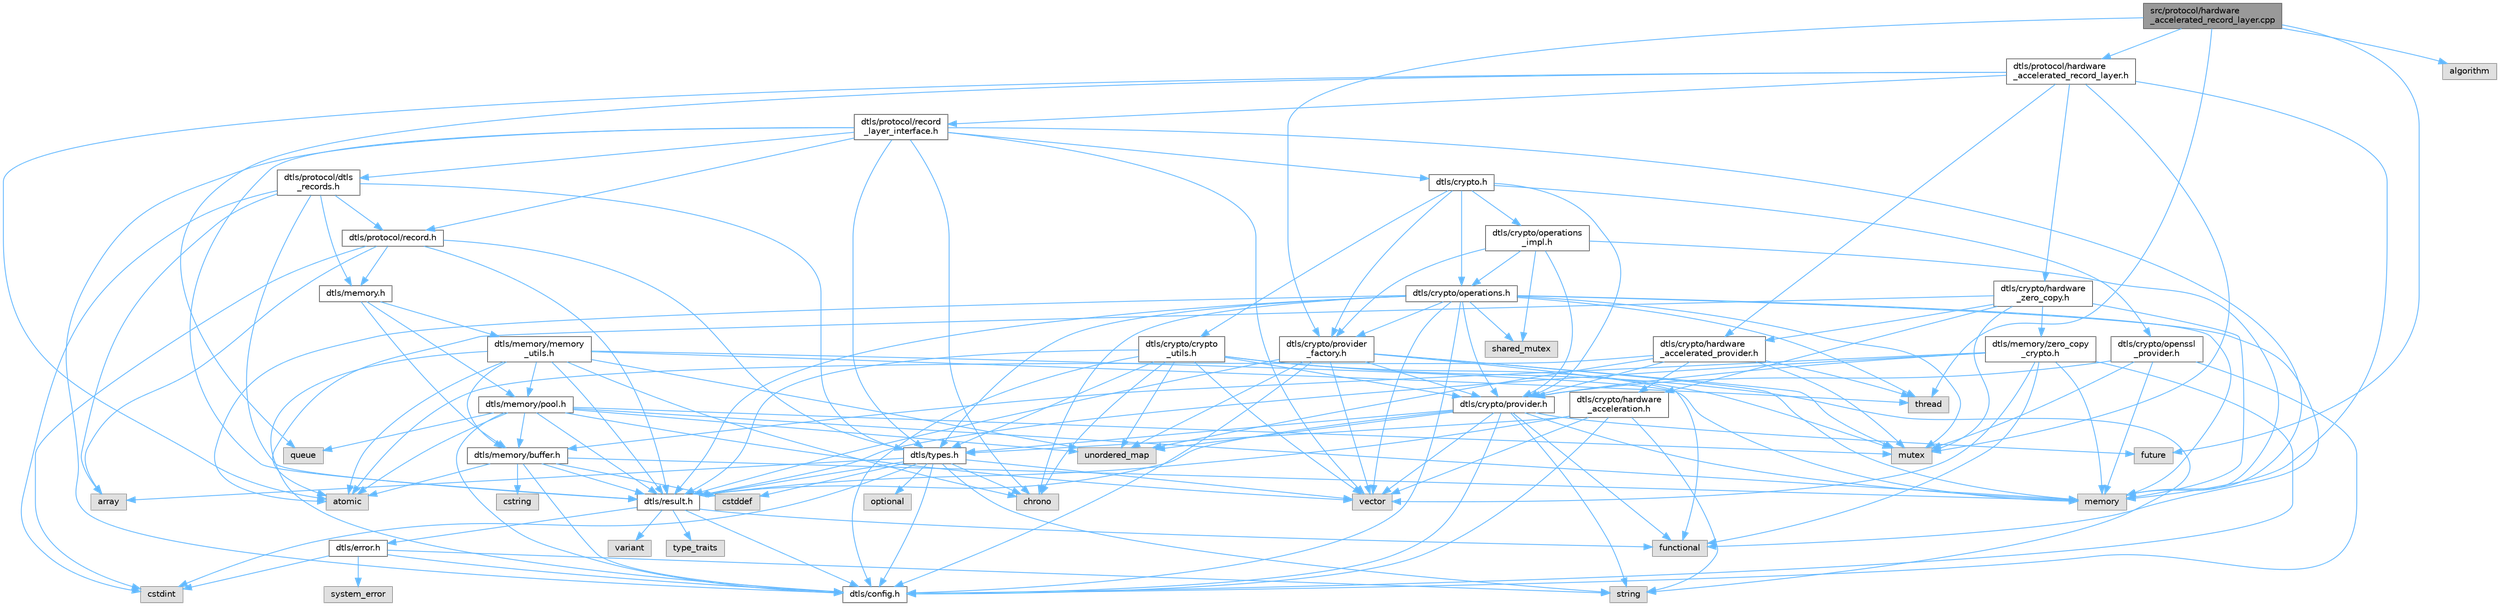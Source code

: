 digraph "src/protocol/hardware_accelerated_record_layer.cpp"
{
 // LATEX_PDF_SIZE
  bgcolor="transparent";
  edge [fontname=Helvetica,fontsize=10,labelfontname=Helvetica,labelfontsize=10];
  node [fontname=Helvetica,fontsize=10,shape=box,height=0.2,width=0.4];
  Node1 [id="Node000001",label="src/protocol/hardware\l_accelerated_record_layer.cpp",height=0.2,width=0.4,color="gray40", fillcolor="grey60", style="filled", fontcolor="black",tooltip=" "];
  Node1 -> Node2 [id="edge1_Node000001_Node000002",color="steelblue1",style="solid",tooltip=" "];
  Node2 [id="Node000002",label="dtls/protocol/hardware\l_accelerated_record_layer.h",height=0.2,width=0.4,color="grey40", fillcolor="white", style="filled",URL="$hardware__accelerated__record__layer_8h.html",tooltip=" "];
  Node2 -> Node3 [id="edge2_Node000002_Node000003",color="steelblue1",style="solid",tooltip=" "];
  Node3 [id="Node000003",label="dtls/protocol/record\l_layer_interface.h",height=0.2,width=0.4,color="grey40", fillcolor="white", style="filled",URL="$record__layer__interface_8h.html",tooltip=" "];
  Node3 -> Node4 [id="edge3_Node000003_Node000004",color="steelblue1",style="solid",tooltip=" "];
  Node4 [id="Node000004",label="dtls/config.h",height=0.2,width=0.4,color="grey40", fillcolor="white", style="filled",URL="$config_8h.html",tooltip=" "];
  Node3 -> Node5 [id="edge4_Node000003_Node000005",color="steelblue1",style="solid",tooltip=" "];
  Node5 [id="Node000005",label="dtls/types.h",height=0.2,width=0.4,color="grey40", fillcolor="white", style="filled",URL="$types_8h.html",tooltip="Core DTLS v1.3 Protocol Types and Constants."];
  Node5 -> Node4 [id="edge5_Node000005_Node000004",color="steelblue1",style="solid",tooltip=" "];
  Node5 -> Node6 [id="edge6_Node000005_Node000006",color="steelblue1",style="solid",tooltip=" "];
  Node6 [id="Node000006",label="dtls/result.h",height=0.2,width=0.4,color="grey40", fillcolor="white", style="filled",URL="$result_8h.html",tooltip=" "];
  Node6 -> Node4 [id="edge7_Node000006_Node000004",color="steelblue1",style="solid",tooltip=" "];
  Node6 -> Node7 [id="edge8_Node000006_Node000007",color="steelblue1",style="solid",tooltip=" "];
  Node7 [id="Node000007",label="dtls/error.h",height=0.2,width=0.4,color="grey40", fillcolor="white", style="filled",URL="$error_8h.html",tooltip=" "];
  Node7 -> Node4 [id="edge9_Node000007_Node000004",color="steelblue1",style="solid",tooltip=" "];
  Node7 -> Node8 [id="edge10_Node000007_Node000008",color="steelblue1",style="solid",tooltip=" "];
  Node8 [id="Node000008",label="system_error",height=0.2,width=0.4,color="grey60", fillcolor="#E0E0E0", style="filled",tooltip=" "];
  Node7 -> Node9 [id="edge11_Node000007_Node000009",color="steelblue1",style="solid",tooltip=" "];
  Node9 [id="Node000009",label="string",height=0.2,width=0.4,color="grey60", fillcolor="#E0E0E0", style="filled",tooltip=" "];
  Node7 -> Node10 [id="edge12_Node000007_Node000010",color="steelblue1",style="solid",tooltip=" "];
  Node10 [id="Node000010",label="cstdint",height=0.2,width=0.4,color="grey60", fillcolor="#E0E0E0", style="filled",tooltip=" "];
  Node6 -> Node11 [id="edge13_Node000006_Node000011",color="steelblue1",style="solid",tooltip=" "];
  Node11 [id="Node000011",label="variant",height=0.2,width=0.4,color="grey60", fillcolor="#E0E0E0", style="filled",tooltip=" "];
  Node6 -> Node12 [id="edge14_Node000006_Node000012",color="steelblue1",style="solid",tooltip=" "];
  Node12 [id="Node000012",label="functional",height=0.2,width=0.4,color="grey60", fillcolor="#E0E0E0", style="filled",tooltip=" "];
  Node6 -> Node13 [id="edge15_Node000006_Node000013",color="steelblue1",style="solid",tooltip=" "];
  Node13 [id="Node000013",label="type_traits",height=0.2,width=0.4,color="grey60", fillcolor="#E0E0E0", style="filled",tooltip=" "];
  Node5 -> Node10 [id="edge16_Node000005_Node000010",color="steelblue1",style="solid",tooltip=" "];
  Node5 -> Node14 [id="edge17_Node000005_Node000014",color="steelblue1",style="solid",tooltip=" "];
  Node14 [id="Node000014",label="cstddef",height=0.2,width=0.4,color="grey60", fillcolor="#E0E0E0", style="filled",tooltip=" "];
  Node5 -> Node15 [id="edge18_Node000005_Node000015",color="steelblue1",style="solid",tooltip=" "];
  Node15 [id="Node000015",label="array",height=0.2,width=0.4,color="grey60", fillcolor="#E0E0E0", style="filled",tooltip=" "];
  Node5 -> Node16 [id="edge19_Node000005_Node000016",color="steelblue1",style="solid",tooltip=" "];
  Node16 [id="Node000016",label="vector",height=0.2,width=0.4,color="grey60", fillcolor="#E0E0E0", style="filled",tooltip=" "];
  Node5 -> Node9 [id="edge20_Node000005_Node000009",color="steelblue1",style="solid",tooltip=" "];
  Node5 -> Node17 [id="edge21_Node000005_Node000017",color="steelblue1",style="solid",tooltip=" "];
  Node17 [id="Node000017",label="chrono",height=0.2,width=0.4,color="grey60", fillcolor="#E0E0E0", style="filled",tooltip=" "];
  Node5 -> Node18 [id="edge22_Node000005_Node000018",color="steelblue1",style="solid",tooltip=" "];
  Node18 [id="Node000018",label="optional",height=0.2,width=0.4,color="grey60", fillcolor="#E0E0E0", style="filled",tooltip=" "];
  Node3 -> Node6 [id="edge23_Node000003_Node000006",color="steelblue1",style="solid",tooltip=" "];
  Node3 -> Node19 [id="edge24_Node000003_Node000019",color="steelblue1",style="solid",tooltip=" "];
  Node19 [id="Node000019",label="dtls/protocol/record.h",height=0.2,width=0.4,color="grey40", fillcolor="white", style="filled",URL="$record_8h.html",tooltip=" "];
  Node19 -> Node5 [id="edge25_Node000019_Node000005",color="steelblue1",style="solid",tooltip=" "];
  Node19 -> Node6 [id="edge26_Node000019_Node000006",color="steelblue1",style="solid",tooltip=" "];
  Node19 -> Node20 [id="edge27_Node000019_Node000020",color="steelblue1",style="solid",tooltip=" "];
  Node20 [id="Node000020",label="dtls/memory.h",height=0.2,width=0.4,color="grey40", fillcolor="white", style="filled",URL="$memory_8h.html",tooltip=" "];
  Node20 -> Node21 [id="edge28_Node000020_Node000021",color="steelblue1",style="solid",tooltip=" "];
  Node21 [id="Node000021",label="dtls/memory/buffer.h",height=0.2,width=0.4,color="grey40", fillcolor="white", style="filled",URL="$buffer_8h.html",tooltip=" "];
  Node21 -> Node4 [id="edge29_Node000021_Node000004",color="steelblue1",style="solid",tooltip=" "];
  Node21 -> Node6 [id="edge30_Node000021_Node000006",color="steelblue1",style="solid",tooltip=" "];
  Node21 -> Node22 [id="edge31_Node000021_Node000022",color="steelblue1",style="solid",tooltip=" "];
  Node22 [id="Node000022",label="memory",height=0.2,width=0.4,color="grey60", fillcolor="#E0E0E0", style="filled",tooltip=" "];
  Node21 -> Node14 [id="edge32_Node000021_Node000014",color="steelblue1",style="solid",tooltip=" "];
  Node21 -> Node23 [id="edge33_Node000021_Node000023",color="steelblue1",style="solid",tooltip=" "];
  Node23 [id="Node000023",label="cstring",height=0.2,width=0.4,color="grey60", fillcolor="#E0E0E0", style="filled",tooltip=" "];
  Node21 -> Node24 [id="edge34_Node000021_Node000024",color="steelblue1",style="solid",tooltip=" "];
  Node24 [id="Node000024",label="atomic",height=0.2,width=0.4,color="grey60", fillcolor="#E0E0E0", style="filled",tooltip=" "];
  Node20 -> Node25 [id="edge35_Node000020_Node000025",color="steelblue1",style="solid",tooltip=" "];
  Node25 [id="Node000025",label="dtls/memory/pool.h",height=0.2,width=0.4,color="grey40", fillcolor="white", style="filled",URL="$pool_8h.html",tooltip=" "];
  Node25 -> Node4 [id="edge36_Node000025_Node000004",color="steelblue1",style="solid",tooltip=" "];
  Node25 -> Node6 [id="edge37_Node000025_Node000006",color="steelblue1",style="solid",tooltip=" "];
  Node25 -> Node21 [id="edge38_Node000025_Node000021",color="steelblue1",style="solid",tooltip=" "];
  Node25 -> Node22 [id="edge39_Node000025_Node000022",color="steelblue1",style="solid",tooltip=" "];
  Node25 -> Node26 [id="edge40_Node000025_Node000026",color="steelblue1",style="solid",tooltip=" "];
  Node26 [id="Node000026",label="queue",height=0.2,width=0.4,color="grey60", fillcolor="#E0E0E0", style="filled",tooltip=" "];
  Node25 -> Node27 [id="edge41_Node000025_Node000027",color="steelblue1",style="solid",tooltip=" "];
  Node27 [id="Node000027",label="mutex",height=0.2,width=0.4,color="grey60", fillcolor="#E0E0E0", style="filled",tooltip=" "];
  Node25 -> Node24 [id="edge42_Node000025_Node000024",color="steelblue1",style="solid",tooltip=" "];
  Node25 -> Node16 [id="edge43_Node000025_Node000016",color="steelblue1",style="solid",tooltip=" "];
  Node25 -> Node28 [id="edge44_Node000025_Node000028",color="steelblue1",style="solid",tooltip=" "];
  Node28 [id="Node000028",label="unordered_map",height=0.2,width=0.4,color="grey60", fillcolor="#E0E0E0", style="filled",tooltip=" "];
  Node20 -> Node29 [id="edge45_Node000020_Node000029",color="steelblue1",style="solid",tooltip=" "];
  Node29 [id="Node000029",label="dtls/memory/memory\l_utils.h",height=0.2,width=0.4,color="grey40", fillcolor="white", style="filled",URL="$memory__utils_8h.html",tooltip=" "];
  Node29 -> Node4 [id="edge46_Node000029_Node000004",color="steelblue1",style="solid",tooltip=" "];
  Node29 -> Node6 [id="edge47_Node000029_Node000006",color="steelblue1",style="solid",tooltip=" "];
  Node29 -> Node21 [id="edge48_Node000029_Node000021",color="steelblue1",style="solid",tooltip=" "];
  Node29 -> Node25 [id="edge49_Node000029_Node000025",color="steelblue1",style="solid",tooltip=" "];
  Node29 -> Node22 [id="edge50_Node000029_Node000022",color="steelblue1",style="solid",tooltip=" "];
  Node29 -> Node17 [id="edge51_Node000029_Node000017",color="steelblue1",style="solid",tooltip=" "];
  Node29 -> Node24 [id="edge52_Node000029_Node000024",color="steelblue1",style="solid",tooltip=" "];
  Node29 -> Node28 [id="edge53_Node000029_Node000028",color="steelblue1",style="solid",tooltip=" "];
  Node29 -> Node30 [id="edge54_Node000029_Node000030",color="steelblue1",style="solid",tooltip=" "];
  Node30 [id="Node000030",label="thread",height=0.2,width=0.4,color="grey60", fillcolor="#E0E0E0", style="filled",tooltip=" "];
  Node19 -> Node10 [id="edge55_Node000019_Node000010",color="steelblue1",style="solid",tooltip=" "];
  Node19 -> Node15 [id="edge56_Node000019_Node000015",color="steelblue1",style="solid",tooltip=" "];
  Node3 -> Node31 [id="edge57_Node000003_Node000031",color="steelblue1",style="solid",tooltip=" "];
  Node31 [id="Node000031",label="dtls/protocol/dtls\l_records.h",height=0.2,width=0.4,color="grey40", fillcolor="white", style="filled",URL="$dtls__records_8h.html",tooltip=" "];
  Node31 -> Node5 [id="edge58_Node000031_Node000005",color="steelblue1",style="solid",tooltip=" "];
  Node31 -> Node6 [id="edge59_Node000031_Node000006",color="steelblue1",style="solid",tooltip=" "];
  Node31 -> Node20 [id="edge60_Node000031_Node000020",color="steelblue1",style="solid",tooltip=" "];
  Node31 -> Node19 [id="edge61_Node000031_Node000019",color="steelblue1",style="solid",tooltip=" "];
  Node31 -> Node10 [id="edge62_Node000031_Node000010",color="steelblue1",style="solid",tooltip=" "];
  Node31 -> Node15 [id="edge63_Node000031_Node000015",color="steelblue1",style="solid",tooltip=" "];
  Node3 -> Node32 [id="edge64_Node000003_Node000032",color="steelblue1",style="solid",tooltip=" "];
  Node32 [id="Node000032",label="dtls/crypto.h",height=0.2,width=0.4,color="grey40", fillcolor="white", style="filled",URL="$crypto_8h.html",tooltip=" "];
  Node32 -> Node33 [id="edge65_Node000032_Node000033",color="steelblue1",style="solid",tooltip=" "];
  Node33 [id="Node000033",label="dtls/crypto/provider.h",height=0.2,width=0.4,color="grey40", fillcolor="white", style="filled",URL="$provider_8h.html",tooltip="DTLS v1.3 Cryptographic Provider Interface."];
  Node33 -> Node4 [id="edge66_Node000033_Node000004",color="steelblue1",style="solid",tooltip=" "];
  Node33 -> Node5 [id="edge67_Node000033_Node000005",color="steelblue1",style="solid",tooltip=" "];
  Node33 -> Node6 [id="edge68_Node000033_Node000006",color="steelblue1",style="solid",tooltip=" "];
  Node33 -> Node22 [id="edge69_Node000033_Node000022",color="steelblue1",style="solid",tooltip=" "];
  Node33 -> Node16 [id="edge70_Node000033_Node000016",color="steelblue1",style="solid",tooltip=" "];
  Node33 -> Node9 [id="edge71_Node000033_Node000009",color="steelblue1",style="solid",tooltip=" "];
  Node33 -> Node12 [id="edge72_Node000033_Node000012",color="steelblue1",style="solid",tooltip=" "];
  Node33 -> Node34 [id="edge73_Node000033_Node000034",color="steelblue1",style="solid",tooltip=" "];
  Node34 [id="Node000034",label="future",height=0.2,width=0.4,color="grey60", fillcolor="#E0E0E0", style="filled",tooltip=" "];
  Node33 -> Node28 [id="edge74_Node000033_Node000028",color="steelblue1",style="solid",tooltip=" "];
  Node32 -> Node35 [id="edge75_Node000032_Node000035",color="steelblue1",style="solid",tooltip=" "];
  Node35 [id="Node000035",label="dtls/crypto/provider\l_factory.h",height=0.2,width=0.4,color="grey40", fillcolor="white", style="filled",URL="$provider__factory_8h.html",tooltip=" "];
  Node35 -> Node4 [id="edge76_Node000035_Node000004",color="steelblue1",style="solid",tooltip=" "];
  Node35 -> Node33 [id="edge77_Node000035_Node000033",color="steelblue1",style="solid",tooltip=" "];
  Node35 -> Node6 [id="edge78_Node000035_Node000006",color="steelblue1",style="solid",tooltip=" "];
  Node35 -> Node22 [id="edge79_Node000035_Node000022",color="steelblue1",style="solid",tooltip=" "];
  Node35 -> Node16 [id="edge80_Node000035_Node000016",color="steelblue1",style="solid",tooltip=" "];
  Node35 -> Node12 [id="edge81_Node000035_Node000012",color="steelblue1",style="solid",tooltip=" "];
  Node35 -> Node28 [id="edge82_Node000035_Node000028",color="steelblue1",style="solid",tooltip=" "];
  Node35 -> Node27 [id="edge83_Node000035_Node000027",color="steelblue1",style="solid",tooltip=" "];
  Node32 -> Node36 [id="edge84_Node000032_Node000036",color="steelblue1",style="solid",tooltip=" "];
  Node36 [id="Node000036",label="dtls/crypto/openssl\l_provider.h",height=0.2,width=0.4,color="grey40", fillcolor="white", style="filled",URL="$openssl__provider_8h.html",tooltip=" "];
  Node36 -> Node4 [id="edge85_Node000036_Node000004",color="steelblue1",style="solid",tooltip=" "];
  Node36 -> Node33 [id="edge86_Node000036_Node000033",color="steelblue1",style="solid",tooltip=" "];
  Node36 -> Node22 [id="edge87_Node000036_Node000022",color="steelblue1",style="solid",tooltip=" "];
  Node36 -> Node27 [id="edge88_Node000036_Node000027",color="steelblue1",style="solid",tooltip=" "];
  Node32 -> Node37 [id="edge89_Node000032_Node000037",color="steelblue1",style="solid",tooltip=" "];
  Node37 [id="Node000037",label="dtls/crypto/crypto\l_utils.h",height=0.2,width=0.4,color="grey40", fillcolor="white", style="filled",URL="$crypto__utils_8h.html",tooltip=" "];
  Node37 -> Node4 [id="edge90_Node000037_Node000004",color="steelblue1",style="solid",tooltip=" "];
  Node37 -> Node5 [id="edge91_Node000037_Node000005",color="steelblue1",style="solid",tooltip=" "];
  Node37 -> Node6 [id="edge92_Node000037_Node000006",color="steelblue1",style="solid",tooltip=" "];
  Node37 -> Node33 [id="edge93_Node000037_Node000033",color="steelblue1",style="solid",tooltip=" "];
  Node37 -> Node16 [id="edge94_Node000037_Node000016",color="steelblue1",style="solid",tooltip=" "];
  Node37 -> Node9 [id="edge95_Node000037_Node000009",color="steelblue1",style="solid",tooltip=" "];
  Node37 -> Node17 [id="edge96_Node000037_Node000017",color="steelblue1",style="solid",tooltip=" "];
  Node37 -> Node27 [id="edge97_Node000037_Node000027",color="steelblue1",style="solid",tooltip=" "];
  Node37 -> Node28 [id="edge98_Node000037_Node000028",color="steelblue1",style="solid",tooltip=" "];
  Node32 -> Node38 [id="edge99_Node000032_Node000038",color="steelblue1",style="solid",tooltip=" "];
  Node38 [id="Node000038",label="dtls/crypto/operations.h",height=0.2,width=0.4,color="grey40", fillcolor="white", style="filled",URL="$operations_8h.html",tooltip=" "];
  Node38 -> Node4 [id="edge100_Node000038_Node000004",color="steelblue1",style="solid",tooltip=" "];
  Node38 -> Node5 [id="edge101_Node000038_Node000005",color="steelblue1",style="solid",tooltip=" "];
  Node38 -> Node6 [id="edge102_Node000038_Node000006",color="steelblue1",style="solid",tooltip=" "];
  Node38 -> Node33 [id="edge103_Node000038_Node000033",color="steelblue1",style="solid",tooltip=" "];
  Node38 -> Node35 [id="edge104_Node000038_Node000035",color="steelblue1",style="solid",tooltip=" "];
  Node38 -> Node22 [id="edge105_Node000038_Node000022",color="steelblue1",style="solid",tooltip=" "];
  Node38 -> Node16 [id="edge106_Node000038_Node000016",color="steelblue1",style="solid",tooltip=" "];
  Node38 -> Node12 [id="edge107_Node000038_Node000012",color="steelblue1",style="solid",tooltip=" "];
  Node38 -> Node39 [id="edge108_Node000038_Node000039",color="steelblue1",style="solid",tooltip=" "];
  Node39 [id="Node000039",label="shared_mutex",height=0.2,width=0.4,color="grey60", fillcolor="#E0E0E0", style="filled",tooltip=" "];
  Node38 -> Node24 [id="edge109_Node000038_Node000024",color="steelblue1",style="solid",tooltip=" "];
  Node38 -> Node30 [id="edge110_Node000038_Node000030",color="steelblue1",style="solid",tooltip=" "];
  Node38 -> Node27 [id="edge111_Node000038_Node000027",color="steelblue1",style="solid",tooltip=" "];
  Node38 -> Node17 [id="edge112_Node000038_Node000017",color="steelblue1",style="solid",tooltip=" "];
  Node32 -> Node40 [id="edge113_Node000032_Node000040",color="steelblue1",style="solid",tooltip=" "];
  Node40 [id="Node000040",label="dtls/crypto/operations\l_impl.h",height=0.2,width=0.4,color="grey40", fillcolor="white", style="filled",URL="$operations__impl_8h.html",tooltip=" "];
  Node40 -> Node38 [id="edge114_Node000040_Node000038",color="steelblue1",style="solid",tooltip=" "];
  Node40 -> Node33 [id="edge115_Node000040_Node000033",color="steelblue1",style="solid",tooltip=" "];
  Node40 -> Node35 [id="edge116_Node000040_Node000035",color="steelblue1",style="solid",tooltip=" "];
  Node40 -> Node22 [id="edge117_Node000040_Node000022",color="steelblue1",style="solid",tooltip=" "];
  Node40 -> Node39 [id="edge118_Node000040_Node000039",color="steelblue1",style="solid",tooltip=" "];
  Node3 -> Node22 [id="edge119_Node000003_Node000022",color="steelblue1",style="solid",tooltip=" "];
  Node3 -> Node16 [id="edge120_Node000003_Node000016",color="steelblue1",style="solid",tooltip=" "];
  Node3 -> Node17 [id="edge121_Node000003_Node000017",color="steelblue1",style="solid",tooltip=" "];
  Node2 -> Node41 [id="edge122_Node000002_Node000041",color="steelblue1",style="solid",tooltip=" "];
  Node41 [id="Node000041",label="dtls/crypto/hardware\l_zero_copy.h",height=0.2,width=0.4,color="grey40", fillcolor="white", style="filled",URL="$hardware__zero__copy_8h.html",tooltip=" "];
  Node41 -> Node42 [id="edge123_Node000041_Node000042",color="steelblue1",style="solid",tooltip=" "];
  Node42 [id="Node000042",label="dtls/memory/zero_copy\l_crypto.h",height=0.2,width=0.4,color="grey40", fillcolor="white", style="filled",URL="$zero__copy__crypto_8h.html",tooltip=" "];
  Node42 -> Node4 [id="edge124_Node000042_Node000004",color="steelblue1",style="solid",tooltip=" "];
  Node42 -> Node6 [id="edge125_Node000042_Node000006",color="steelblue1",style="solid",tooltip=" "];
  Node42 -> Node21 [id="edge126_Node000042_Node000021",color="steelblue1",style="solid",tooltip=" "];
  Node42 -> Node33 [id="edge127_Node000042_Node000033",color="steelblue1",style="solid",tooltip=" "];
  Node42 -> Node22 [id="edge128_Node000042_Node000022",color="steelblue1",style="solid",tooltip=" "];
  Node42 -> Node16 [id="edge129_Node000042_Node000016",color="steelblue1",style="solid",tooltip=" "];
  Node42 -> Node12 [id="edge130_Node000042_Node000012",color="steelblue1",style="solid",tooltip=" "];
  Node41 -> Node43 [id="edge131_Node000041_Node000043",color="steelblue1",style="solid",tooltip=" "];
  Node43 [id="Node000043",label="dtls/crypto/hardware\l_acceleration.h",height=0.2,width=0.4,color="grey40", fillcolor="white", style="filled",URL="$hardware__acceleration_8h.html",tooltip=" "];
  Node43 -> Node4 [id="edge132_Node000043_Node000004",color="steelblue1",style="solid",tooltip=" "];
  Node43 -> Node6 [id="edge133_Node000043_Node000006",color="steelblue1",style="solid",tooltip=" "];
  Node43 -> Node5 [id="edge134_Node000043_Node000005",color="steelblue1",style="solid",tooltip=" "];
  Node43 -> Node16 [id="edge135_Node000043_Node000016",color="steelblue1",style="solid",tooltip=" "];
  Node43 -> Node9 [id="edge136_Node000043_Node000009",color="steelblue1",style="solid",tooltip=" "];
  Node41 -> Node44 [id="edge137_Node000041_Node000044",color="steelblue1",style="solid",tooltip=" "];
  Node44 [id="Node000044",label="dtls/crypto/hardware\l_accelerated_provider.h",height=0.2,width=0.4,color="grey40", fillcolor="white", style="filled",URL="$hardware__accelerated__provider_8h.html",tooltip=" "];
  Node44 -> Node33 [id="edge138_Node000044_Node000033",color="steelblue1",style="solid",tooltip=" "];
  Node44 -> Node43 [id="edge139_Node000044_Node000043",color="steelblue1",style="solid",tooltip=" "];
  Node44 -> Node24 [id="edge140_Node000044_Node000024",color="steelblue1",style="solid",tooltip=" "];
  Node44 -> Node27 [id="edge141_Node000044_Node000027",color="steelblue1",style="solid",tooltip=" "];
  Node44 -> Node28 [id="edge142_Node000044_Node000028",color="steelblue1",style="solid",tooltip=" "];
  Node44 -> Node30 [id="edge143_Node000044_Node000030",color="steelblue1",style="solid",tooltip=" "];
  Node41 -> Node22 [id="edge144_Node000041_Node000022",color="steelblue1",style="solid",tooltip=" "];
  Node41 -> Node24 [id="edge145_Node000041_Node000024",color="steelblue1",style="solid",tooltip=" "];
  Node41 -> Node27 [id="edge146_Node000041_Node000027",color="steelblue1",style="solid",tooltip=" "];
  Node2 -> Node44 [id="edge147_Node000002_Node000044",color="steelblue1",style="solid",tooltip=" "];
  Node2 -> Node22 [id="edge148_Node000002_Node000022",color="steelblue1",style="solid",tooltip=" "];
  Node2 -> Node24 [id="edge149_Node000002_Node000024",color="steelblue1",style="solid",tooltip=" "];
  Node2 -> Node27 [id="edge150_Node000002_Node000027",color="steelblue1",style="solid",tooltip=" "];
  Node2 -> Node26 [id="edge151_Node000002_Node000026",color="steelblue1",style="solid",tooltip=" "];
  Node1 -> Node35 [id="edge152_Node000001_Node000035",color="steelblue1",style="solid",tooltip=" "];
  Node1 -> Node45 [id="edge153_Node000001_Node000045",color="steelblue1",style="solid",tooltip=" "];
  Node45 [id="Node000045",label="algorithm",height=0.2,width=0.4,color="grey60", fillcolor="#E0E0E0", style="filled",tooltip=" "];
  Node1 -> Node30 [id="edge154_Node000001_Node000030",color="steelblue1",style="solid",tooltip=" "];
  Node1 -> Node34 [id="edge155_Node000001_Node000034",color="steelblue1",style="solid",tooltip=" "];
}
